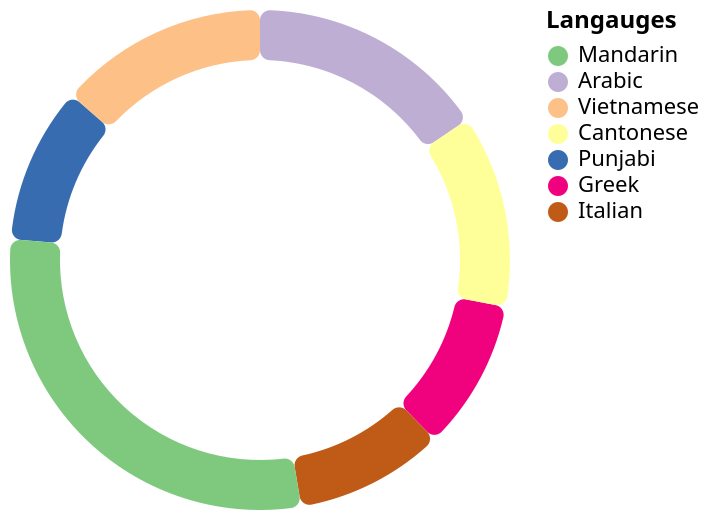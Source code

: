 {
  "$schema": "https://vega.github.io/schema/vega-lite/v6.json",
  "description": "Top 7 langauges spoken at home in Australia excludign english 2021",
  "width": 250,
  "height": 250,
  "data": {
    "values": [
      {"category": "Greek", "value": 229643},
      {"category": "Italian", "value": 228042},
      {"category": "Arabic", "value": 367159},
      {"category": "Punjabi", "value": 239033},
      {"category": "Vietnamese", "value": 320758},
      {"category": "Mandarin", "value": 685274},
      {"category": "Cantonese", "value": 295281}
    ]
  },
  "params": [
    {
      "name": "lang_highlight",
      "select": { "type": "point", "fields": ["category"] },
      "bind": "legend"
    }
  ],
  "layer": [
    {
      "mark": {"type": "arc", "innerRadius": 100, "cornerRadius": 5},
      "encoding": {
        "theta": {"field": "value", "type": "quantitative"},
        "color": {
          "field": "category",
          "type": "nominal",
          "scale": {
            "domain": [
              "Mandarin",
              "Arabic",
              "Vietnamese",
              "Cantonese",
              "Punjabi",
              "Greek",
              "Italian"
            ],
            "range": [
              "#7fc97f",
              "#beaed4",
              "#fdc086",
              "#ffff99",
              "#386cb0",
              "#f0027f",
              "#bf5b17"
            ]
          },
          "legend": {"title": "Langauges",
          "labelFontSize": 11,
          "titleFontSize": 12,
          "titleFontWeight": "bold"
        }
        },
        "opacity": {
          "condition": { "param": "lang_highlight", "value": 1 },
          "value": 0.25
        },
        "tooltip": [
          {"field": "category", "type": "nominal", "title": "Language"},
          {
            "field": "value",
            "type": "quantitative",
            "aggregate": "sum",
            "title": "Number of speakers",
            "format": ","
          }
        ]
      }
    }
  ],
  "config": {}
}